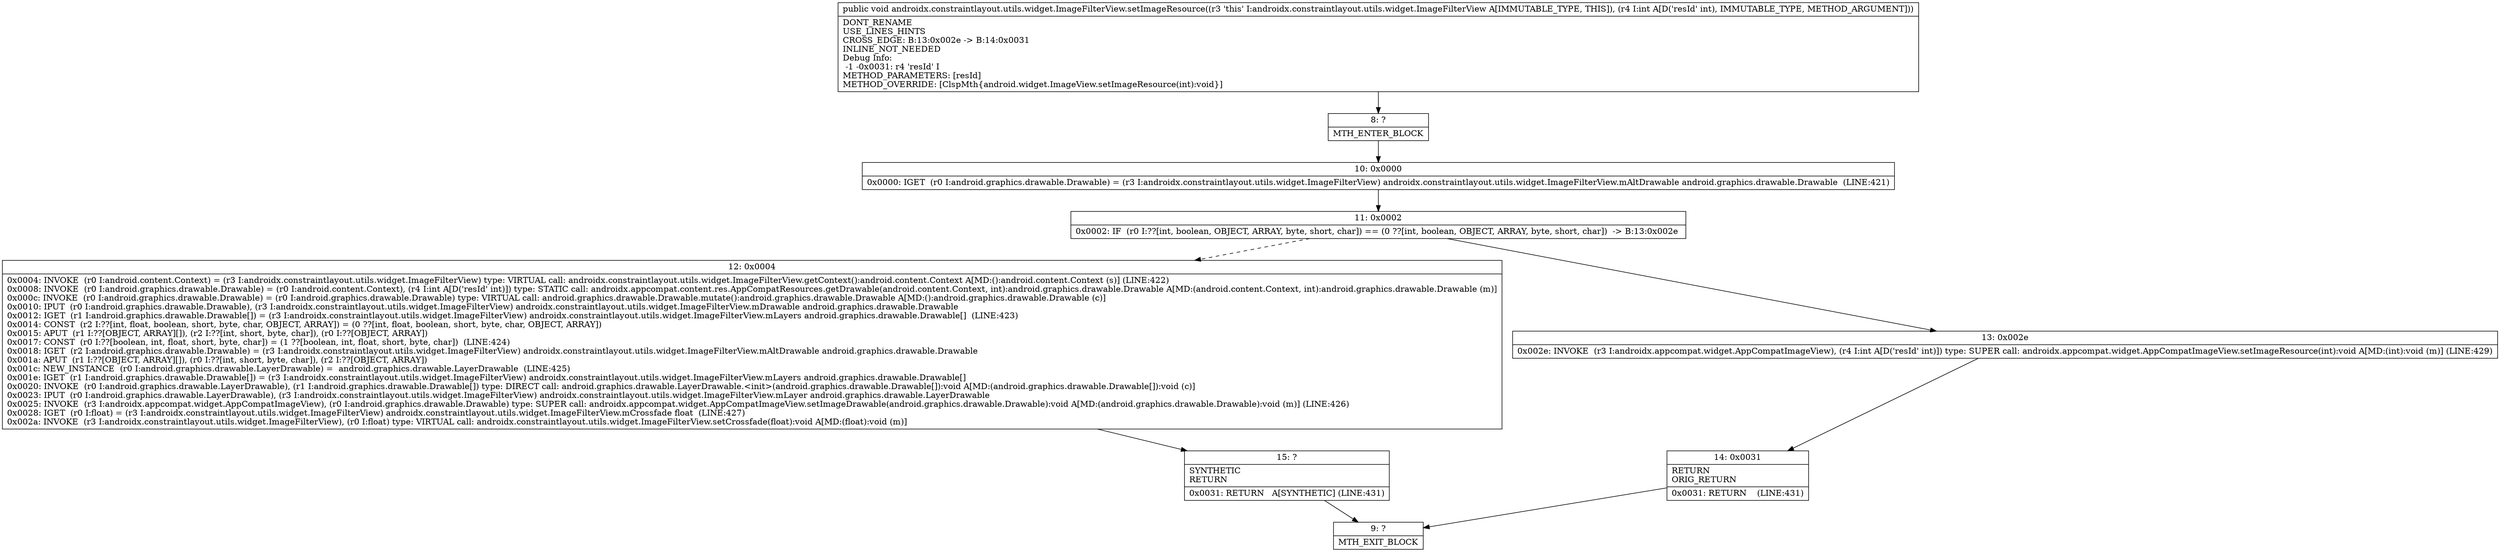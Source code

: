digraph "CFG forandroidx.constraintlayout.utils.widget.ImageFilterView.setImageResource(I)V" {
Node_8 [shape=record,label="{8\:\ ?|MTH_ENTER_BLOCK\l}"];
Node_10 [shape=record,label="{10\:\ 0x0000|0x0000: IGET  (r0 I:android.graphics.drawable.Drawable) = (r3 I:androidx.constraintlayout.utils.widget.ImageFilterView) androidx.constraintlayout.utils.widget.ImageFilterView.mAltDrawable android.graphics.drawable.Drawable  (LINE:421)\l}"];
Node_11 [shape=record,label="{11\:\ 0x0002|0x0002: IF  (r0 I:??[int, boolean, OBJECT, ARRAY, byte, short, char]) == (0 ??[int, boolean, OBJECT, ARRAY, byte, short, char])  \-\> B:13:0x002e \l}"];
Node_12 [shape=record,label="{12\:\ 0x0004|0x0004: INVOKE  (r0 I:android.content.Context) = (r3 I:androidx.constraintlayout.utils.widget.ImageFilterView) type: VIRTUAL call: androidx.constraintlayout.utils.widget.ImageFilterView.getContext():android.content.Context A[MD:():android.content.Context (s)] (LINE:422)\l0x0008: INVOKE  (r0 I:android.graphics.drawable.Drawable) = (r0 I:android.content.Context), (r4 I:int A[D('resId' int)]) type: STATIC call: androidx.appcompat.content.res.AppCompatResources.getDrawable(android.content.Context, int):android.graphics.drawable.Drawable A[MD:(android.content.Context, int):android.graphics.drawable.Drawable (m)]\l0x000c: INVOKE  (r0 I:android.graphics.drawable.Drawable) = (r0 I:android.graphics.drawable.Drawable) type: VIRTUAL call: android.graphics.drawable.Drawable.mutate():android.graphics.drawable.Drawable A[MD:():android.graphics.drawable.Drawable (c)]\l0x0010: IPUT  (r0 I:android.graphics.drawable.Drawable), (r3 I:androidx.constraintlayout.utils.widget.ImageFilterView) androidx.constraintlayout.utils.widget.ImageFilterView.mDrawable android.graphics.drawable.Drawable \l0x0012: IGET  (r1 I:android.graphics.drawable.Drawable[]) = (r3 I:androidx.constraintlayout.utils.widget.ImageFilterView) androidx.constraintlayout.utils.widget.ImageFilterView.mLayers android.graphics.drawable.Drawable[]  (LINE:423)\l0x0014: CONST  (r2 I:??[int, float, boolean, short, byte, char, OBJECT, ARRAY]) = (0 ??[int, float, boolean, short, byte, char, OBJECT, ARRAY]) \l0x0015: APUT  (r1 I:??[OBJECT, ARRAY][]), (r2 I:??[int, short, byte, char]), (r0 I:??[OBJECT, ARRAY]) \l0x0017: CONST  (r0 I:??[boolean, int, float, short, byte, char]) = (1 ??[boolean, int, float, short, byte, char])  (LINE:424)\l0x0018: IGET  (r2 I:android.graphics.drawable.Drawable) = (r3 I:androidx.constraintlayout.utils.widget.ImageFilterView) androidx.constraintlayout.utils.widget.ImageFilterView.mAltDrawable android.graphics.drawable.Drawable \l0x001a: APUT  (r1 I:??[OBJECT, ARRAY][]), (r0 I:??[int, short, byte, char]), (r2 I:??[OBJECT, ARRAY]) \l0x001c: NEW_INSTANCE  (r0 I:android.graphics.drawable.LayerDrawable) =  android.graphics.drawable.LayerDrawable  (LINE:425)\l0x001e: IGET  (r1 I:android.graphics.drawable.Drawable[]) = (r3 I:androidx.constraintlayout.utils.widget.ImageFilterView) androidx.constraintlayout.utils.widget.ImageFilterView.mLayers android.graphics.drawable.Drawable[] \l0x0020: INVOKE  (r0 I:android.graphics.drawable.LayerDrawable), (r1 I:android.graphics.drawable.Drawable[]) type: DIRECT call: android.graphics.drawable.LayerDrawable.\<init\>(android.graphics.drawable.Drawable[]):void A[MD:(android.graphics.drawable.Drawable[]):void (c)]\l0x0023: IPUT  (r0 I:android.graphics.drawable.LayerDrawable), (r3 I:androidx.constraintlayout.utils.widget.ImageFilterView) androidx.constraintlayout.utils.widget.ImageFilterView.mLayer android.graphics.drawable.LayerDrawable \l0x0025: INVOKE  (r3 I:androidx.appcompat.widget.AppCompatImageView), (r0 I:android.graphics.drawable.Drawable) type: SUPER call: androidx.appcompat.widget.AppCompatImageView.setImageDrawable(android.graphics.drawable.Drawable):void A[MD:(android.graphics.drawable.Drawable):void (m)] (LINE:426)\l0x0028: IGET  (r0 I:float) = (r3 I:androidx.constraintlayout.utils.widget.ImageFilterView) androidx.constraintlayout.utils.widget.ImageFilterView.mCrossfade float  (LINE:427)\l0x002a: INVOKE  (r3 I:androidx.constraintlayout.utils.widget.ImageFilterView), (r0 I:float) type: VIRTUAL call: androidx.constraintlayout.utils.widget.ImageFilterView.setCrossfade(float):void A[MD:(float):void (m)]\l}"];
Node_15 [shape=record,label="{15\:\ ?|SYNTHETIC\lRETURN\l|0x0031: RETURN   A[SYNTHETIC] (LINE:431)\l}"];
Node_9 [shape=record,label="{9\:\ ?|MTH_EXIT_BLOCK\l}"];
Node_13 [shape=record,label="{13\:\ 0x002e|0x002e: INVOKE  (r3 I:androidx.appcompat.widget.AppCompatImageView), (r4 I:int A[D('resId' int)]) type: SUPER call: androidx.appcompat.widget.AppCompatImageView.setImageResource(int):void A[MD:(int):void (m)] (LINE:429)\l}"];
Node_14 [shape=record,label="{14\:\ 0x0031|RETURN\lORIG_RETURN\l|0x0031: RETURN    (LINE:431)\l}"];
MethodNode[shape=record,label="{public void androidx.constraintlayout.utils.widget.ImageFilterView.setImageResource((r3 'this' I:androidx.constraintlayout.utils.widget.ImageFilterView A[IMMUTABLE_TYPE, THIS]), (r4 I:int A[D('resId' int), IMMUTABLE_TYPE, METHOD_ARGUMENT]))  | DONT_RENAME\lUSE_LINES_HINTS\lCROSS_EDGE: B:13:0x002e \-\> B:14:0x0031\lINLINE_NOT_NEEDED\lDebug Info:\l  \-1 \-0x0031: r4 'resId' I\lMETHOD_PARAMETERS: [resId]\lMETHOD_OVERRIDE: [ClspMth\{android.widget.ImageView.setImageResource(int):void\}]\l}"];
MethodNode -> Node_8;Node_8 -> Node_10;
Node_10 -> Node_11;
Node_11 -> Node_12[style=dashed];
Node_11 -> Node_13;
Node_12 -> Node_15;
Node_15 -> Node_9;
Node_13 -> Node_14;
Node_14 -> Node_9;
}

